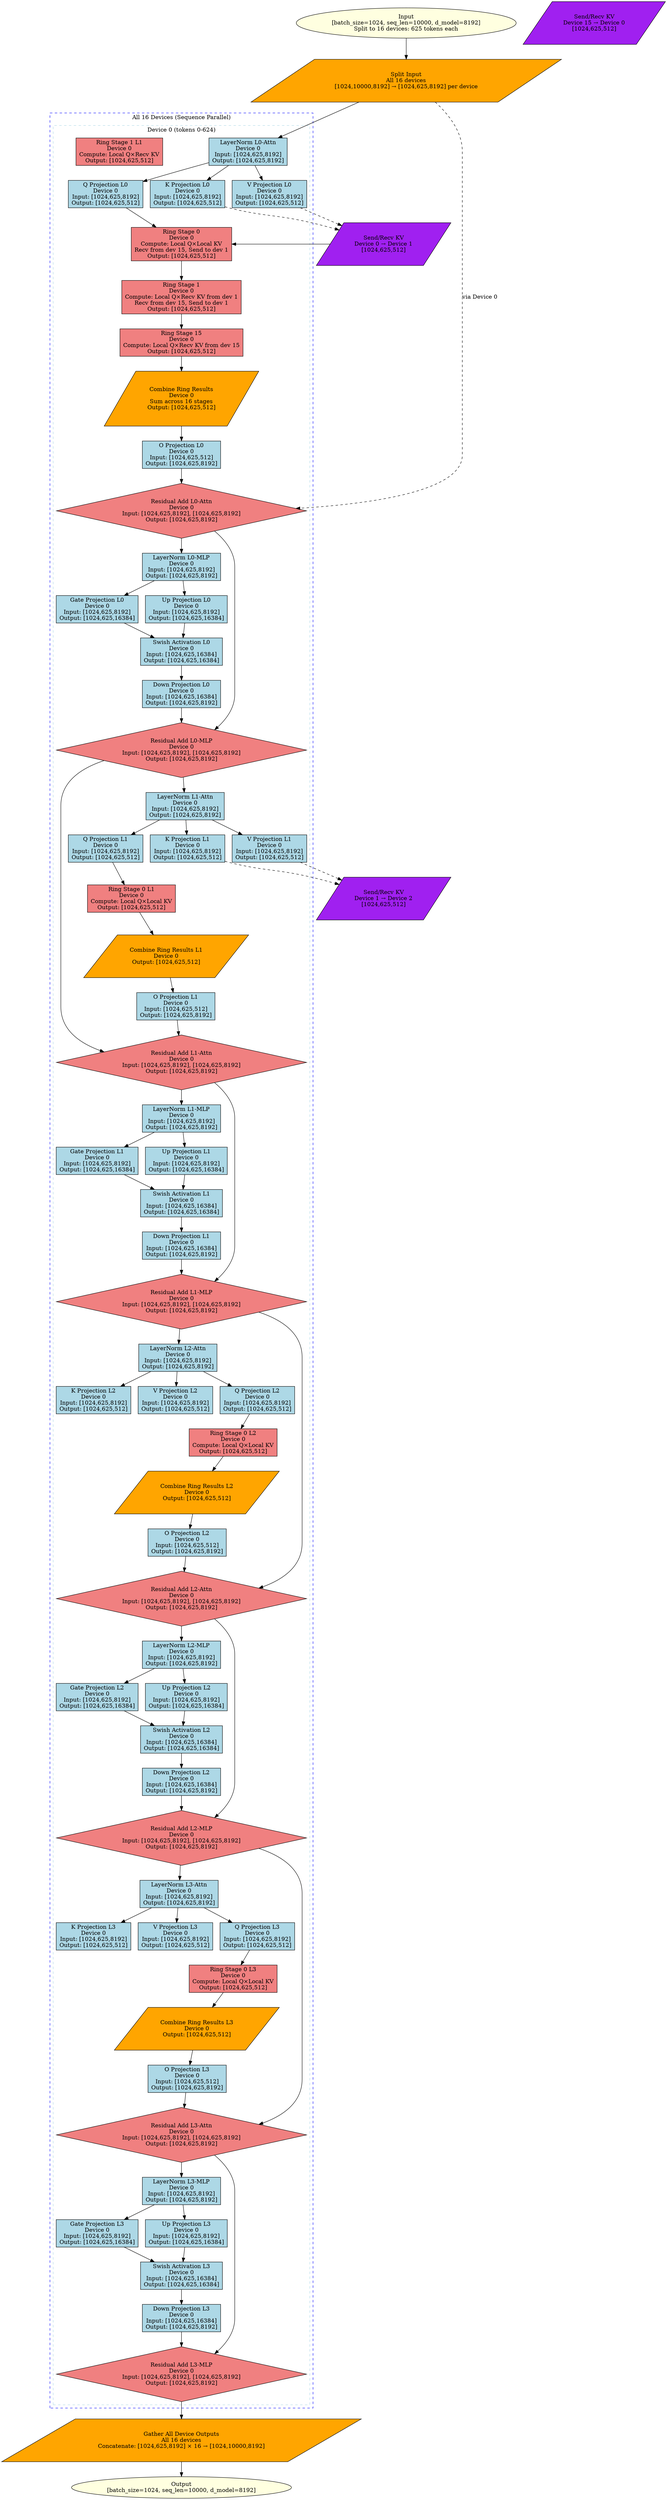 digraph proposed_ra_sp {
    comment="Ring Attention + Sequence Parallelism Deployment"
    rankdir=TB
    size="120,120"
    compound=true
    
    // Input distribution across devices
    input [label="Input\n[batch_size=1024, seq_len=10000, d_model=8192]\nSplit to 16 devices: 625 tokens each", shape=ellipse, style=filled, fillcolor=lightyellow]
    
    // Input split operation
    split_input [label="Split Input\nAll 16 devices\n[1024,10000,8192] → [1024,625,8192] per device", shape=parallelogram, style=filled, fillcolor=orange]
    
    // All 16 devices - each device processes its sequence segment
    subgraph cluster_all_devices {
        label="All 16 Devices (Sequence Parallel)"
        style=dashed
        color=blue
        
        // Device 0 (representative for all devices)
        subgraph cluster_device_0 {
            label="Device 0 (tokens 0-624)"
            style=dashed
            color=lightblue
            
            // Layer 0 - Attention with Ring Communication
            layernorm_0_attn [label="LayerNorm L0-Attn\nDevice 0\nInput: [1024,625,8192]\nOutput: [1024,625,8192]", shape=rectangle, style=filled, fillcolor=lightblue]
            q_proj_0 [label="Q Projection L0\nDevice 0\nInput: [1024,625,8192]\nOutput: [1024,625,512]", shape=rectangle, style=filled, fillcolor=lightblue]
            k_proj_0 [label="K Projection L0\nDevice 0\nInput: [1024,625,8192]\nOutput: [1024,625,512]", shape=rectangle, style=filled, fillcolor=lightblue]
            v_proj_0 [label="V Projection L0\nDevice 0\nInput: [1024,625,8192]\nOutput: [1024,625,512]", shape=rectangle, style=filled, fillcolor=lightblue]
            
            // Ring attention stages
            ring_stage_0 [label="Ring Stage 0\nDevice 0\nCompute: Local Q×Local KV\nRecv from dev 15, Send to dev 1\nOutput: [1024,625,512]", shape=rectangle, style=filled, fillcolor=lightcoral]
            ring_stage_1 [label="Ring Stage 1\nDevice 0\nCompute: Local Q×Recv KV from dev 1\nRecv from dev 15, Send to dev 1\nOutput: [1024,625,512]", shape=rectangle, style=filled, fillcolor=lightcoral]
            ring_stage_15 [label="Ring Stage 15\nDevice 0\nCompute: Local Q×Recv KV from dev 15\nOutput: [1024,625,512]", shape=rectangle, style=filled, fillcolor=lightcoral]
            
            // Combine ring results
            ring_combine [label="Combine Ring Results\nDevice 0\nSum across 16 stages\nOutput: [1024,625,512]", shape=parallelogram, style=filled, fillcolor=orange]
            
            o_proj_0 [label="O Projection L0\nDevice 0\nInput: [1024,625,512]\nOutput: [1024,625,8192]", shape=rectangle, style=filled, fillcolor=lightblue]
            residual_0_attn [label="Residual Add L0-Attn\nDevice 0\nInput: [1024,625,8192], [1024,625,8192]\nOutput: [1024,625,8192]", shape=diamond, style=filled, fillcolor=lightcoral]
            
            // Layer 0 - MLP (local to each device)
            layernorm_0_mlp [label="LayerNorm L0-MLP\nDevice 0\nInput: [1024,625,8192]\nOutput: [1024,625,8192]", shape=rectangle, style=filled, fillcolor=lightblue]
            gate_proj_0 [label="Gate Projection L0\nDevice 0\nInput: [1024,625,8192]\nOutput: [1024,625,16384]", shape=rectangle, style=filled, fillcolor=lightblue]
            up_proj_0 [label="Up Projection L0\nDevice 0\nInput: [1024,625,8192]\nOutput: [1024,625,16384]", shape=rectangle, style=filled, fillcolor=lightblue]
            mlp_activation_0 [label="Swish Activation L0\nDevice 0\nInput: [1024,625,16384]\nOutput: [1024,625,16384]", shape=rectangle, style=filled, fillcolor=lightblue]
            down_proj_0 [label="Down Projection L0\nDevice 0\nInput: [1024,625,16384]\nOutput: [1024,625,8192]", shape=rectangle, style=filled, fillcolor=lightblue]
            residual_0_mlp [label="Residual Add L0-MLP\nDevice 0\nInput: [1024,625,8192], [1024,625,8192]\nOutput: [1024,625,8192]", shape=diamond, style=filled, fillcolor=lightcoral]
            
            // Layer 1 - Attention
            layernorm_1_attn [label="LayerNorm L1-Attn\nDevice 0\nInput: [1024,625,8192]\nOutput: [1024,625,8192]", shape=rectangle, style=filled, fillcolor=lightblue]
            q_proj_1 [label="Q Projection L1\nDevice 0\nInput: [1024,625,8192]\nOutput: [1024,625,512]", shape=rectangle, style=filled, fillcolor=lightblue]
            k_proj_1 [label="K Projection L1\nDevice 0\nInput: [1024,625,8192]\nOutput: [1024,625,512]", shape=rectangle, style=filled, fillcolor=lightblue]
            v_proj_1 [label="V Projection L1\nDevice 0\nInput: [1024,625,8192]\nOutput: [1024,625,512]", shape=rectangle, style=filled, fillcolor=lightblue]
            
            // Ring attention for layer 1
            ring_stage_16 [label="Ring Stage 0 L1\nDevice 0\nCompute: Local Q×Local KV\nOutput: [1024,625,512]", shape=rectangle, style=filled, fillcolor=lightcoral]
            ring_stage_17 [label="Ring Stage 1 L1\nDevice 0\nCompute: Local Q×Recv KV\nOutput: [1024,625,512]", shape=rectangle, style=filled, fillcolor=lightcoral]
            ring_combine_1 [label="Combine Ring Results L1\nDevice 0\nOutput: [1024,625,512]", shape=parallelogram, style=filled, fillcolor=orange]
            
            o_proj_1 [label="O Projection L1\nDevice 0\nInput: [1024,625,512]\nOutput: [1024,625,8192]", shape=rectangle, style=filled, fillcolor=lightblue]
            residual_1_attn [label="Residual Add L1-Attn\nDevice 0\nInput: [1024,625,8192], [1024,625,8192]\nOutput: [1024,625,8192]", shape=diamond, style=filled, fillcolor=lightcoral]
            
            // Layer 1 - MLP
            layernorm_1_mlp [label="LayerNorm L1-MLP\nDevice 0\nInput: [1024,625,8192]\nOutput: [1024,625,8192]", shape=rectangle, style=filled, fillcolor=lightblue]
            gate_proj_1 [label="Gate Projection L1\nDevice 0\nInput: [1024,625,8192]\nOutput: [1024,625,16384]", shape=rectangle, style=filled, fillcolor=lightblue]
            up_proj_1 [label="Up Projection L1\nDevice 0\nInput: [1024,625,8192]\nOutput: [1024,625,16384]", shape=rectangle, style=filled, fillcolor=lightblue]
            mlp_activation_1 [label="Swish Activation L1\nDevice 0\nInput: [1024,625,16384]\nOutput: [1024,625,16384]", shape=rectangle, style=filled, fillcolor=lightblue]
            down_proj_1 [label="Down Projection L1\nDevice 0\nInput: [1024,625,16384]\nOutput: [1024,625,8192]", shape=rectangle, style=filled, fillcolor=lightblue]
            residual_1_mlp [label="Residual Add L1-MLP\nDevice 0\nInput: [1024,625,8192], [1024,625,8192]\nOutput: [1024,625,8192]", shape=diamond, style=filled, fillcolor=lightcoral]
            
            // Layer 2 - Attention (same pattern)
            layernorm_2_attn [label="LayerNorm L2-Attn\nDevice 0\nInput: [1024,625,8192]\nOutput: [1024,625,8192]", shape=rectangle, style=filled, fillcolor=lightblue]
            q_proj_2 [label="Q Projection L2\nDevice 0\nInput: [1024,625,8192]\nOutput: [1024,625,512]", shape=rectangle, style=filled, fillcolor=lightblue]
            k_proj_2 [label="K Projection L2\nDevice 0\nInput: [1024,625,8192]\nOutput: [1024,625,512]", shape=rectangle, style=filled, fillcolor=lightblue]
            v_proj_2 [label="V Projection L2\nDevice 0\nInput: [1024,625,8192]\nOutput: [1024,625,512]", shape=rectangle, style=filled, fillcolor=lightblue]
            
            // Ring attention for layer 2
            ring_stage_32 [label="Ring Stage 0 L2\nDevice 0\nCompute: Local Q×Local KV\nOutput: [1024,625,512]", shape=rectangle, style=filled, fillcolor=lightcoral]
            ring_combine_2 [label="Combine Ring Results L2\nDevice 0\nOutput: [1024,625,512]", shape=parallelogram, style=filled, fillcolor=orange]
            
            o_proj_2 [label="O Projection L2\nDevice 0\nInput: [1024,625,512]\nOutput: [1024,625,8192]", shape=rectangle, style=filled, fillcolor=lightblue]
            residual_2_attn [label="Residual Add L2-Attn\nDevice 0\nInput: [1024,625,8192], [1024,625,8192]\nOutput: [1024,625,8192]", shape=diamond, style=filled, fillcolor=lightcoral]
            
            // Layer 2 - MLP
            layernorm_2_mlp [label="LayerNorm L2-MLP\nDevice 0\nInput: [1024,625,8192]\nOutput: [1024,625,8192]", shape=rectangle, style=filled, fillcolor=lightblue]
            gate_proj_2 [label="Gate Projection L2\nDevice 0\nInput: [1024,625,8192]\nOutput: [1024,625,16384]", shape=rectangle, style=filled, fillcolor=lightblue]
            up_proj_2 [label="Up Projection L2\nDevice 0\nInput: [1024,625,8192]\nOutput: [1024,625,16384]", shape=rectangle, style=filled, fillcolor=lightblue]
            mlp_activation_2 [label="Swish Activation L2\nDevice 0\nInput: [1024,625,16384]\nOutput: [1024,625,16384]", shape=rectangle, style=filled, fillcolor=lightblue]
            down_proj_2 [label="Down Projection L2\nDevice 0\nInput: [1024,625,16384]\nOutput: [1024,625,8192]", shape=rectangle, style=filled, fillcolor=lightblue]
            residual_2_mlp [label="Residual Add L2-MLP\nDevice 0\nInput: [1024,625,8192], [1024,625,8192]\nOutput: [1024,625,8192]", shape=diamond, style=filled, fillcolor=lightcoral]
            
            // Layer 3 - Attention
            layernorm_3_attn [label="LayerNorm L3-Attn\nDevice 0\nInput: [1024,625,8192]\nOutput: [1024,625,8192]", shape=rectangle, style=filled, fillcolor=lightblue]
            q_proj_3 [label="Q Projection L3\nDevice 0\nInput: [1024,625,8192]\nOutput: [1024,625,512]", shape=rectangle, style=filled, fillcolor=lightblue]
            k_proj_3 [label="K Projection L3\nDevice 0\nInput: [1024,625,8192]\nOutput: [1024,625,512]", shape=rectangle, style=filled, fillcolor=lightblue]
            v_proj_3 [label="V Projection L3\nDevice 0\nInput: [1024,625,8192]\nOutput: [1024,625,512]", shape=rectangle, style=filled, fillcolor=lightblue]
            
            // Ring attention for layer 3
            ring_stage_48 [label="Ring Stage 0 L3\nDevice 0\nCompute: Local Q×Local KV\nOutput: [1024,625,512]", shape=rectangle, style=filled, fillcolor=lightcoral]
            ring_combine_3 [label="Combine Ring Results L3\nDevice 0\nOutput: [1024,625,512]", shape=parallelogram, style=filled, fillcolor=orange]
            
            o_proj_3 [label="O Projection L3\nDevice 0\nInput: [1024,625,512]\nOutput: [1024,625,8192]", shape=rectangle, style=filled, fillcolor=lightblue]
            residual_3_attn [label="Residual Add L3-Attn\nDevice 0\nInput: [1024,625,8192], [1024,625,8192]\nOutput: [1024,625,8192]", shape=diamond, style=filled, fillcolor=lightcoral]
            
            // Layer 3 - MLP
            layernorm_3_mlp [label="LayerNorm L3-MLP\nDevice 0\nInput: [1024,625,8192]\nOutput: [1024,625,8192]", shape=rectangle, style=filled, fillcolor=lightblue]
            gate_proj_3 [label="Gate Projection L3\nDevice 0\nInput: [1024,625,8192]\nOutput: [1024,625,16384]", shape=rectangle, style=filled, fillcolor=lightblue]
            up_proj_3 [label="Up Projection L3\nDevice 0\nInput: [1024,625,8192]\nOutput: [1024,625,16384]", shape=rectangle, style=filled, fillcolor=lightblue]
            mlp_activation_3 [label="Swish Activation L3\nDevice 0\nInput: [1024,625,16384]\nOutput: [1024,625,16384]", shape=rectangle, style=filled, fillcolor=lightblue]
            down_proj_3 [label="Down Projection L3\nDevice 0\nInput: [1024,625,16384]\nOutput: [1024,625,8192]", shape=rectangle, style=filled, fillcolor=lightblue]
            residual_3_mlp [label="Residual Add L3-MLP\nDevice 0\nInput: [1024,625,8192], [1024,625,8192]\nOutput: [1024,625,8192]", shape=diamond, style=filled, fillcolor=lightcoral]
        }
    }
    
    // Communication nodes
    send_recv_0 [label="Send/Recv KV\nDevice 0 → Device 1\n[1024,625,512]", shape=parallelogram, style=filled, fillcolor=purple]
    send_recv_1 [label="Send/Recv KV\nDevice 1 → Device 2\n[1024,625,512]", shape=parallelogram, style=filled, fillcolor=purple]
    send_recv_15 [label="Send/Recv KV\nDevice 15 → Device 0\n[1024,625,512]", shape=parallelogram, style=filled, fillcolor=purple]
    
    // Gather final outputs
    gather_output [label="Gather All Device Outputs\nAll 16 devices\nConcatenate: [1024,625,8192] × 16 → [1024,10000,8192]", shape=parallelogram, style=filled, fillcolor=orange]
    
    // Final output
    output [label="Output\n[batch_size=1024, seq_len=10000, d_model=8192]", shape=ellipse, style=filled, fillcolor=lightyellow]
    
    // Connections - simplified for clarity on Device 0
    input -> split_input
    split_input -> layernorm_0_attn
    
    // Layer 0 - Attention
    layernorm_0_attn -> q_proj_0
    layernorm_0_attn -> k_proj_0
    layernorm_0_attn -> v_proj_0
    k_proj_0 -> send_recv_0 [style=dashed]
    v_proj_0 -> send_recv_0 [style=dashed]
    
    q_proj_0 -> ring_stage_0
    send_recv_0 -> ring_stage_0
    ring_stage_0 -> ring_stage_1
    ring_stage_1 -> ring_stage_15
    ring_stage_15 -> ring_combine
    
    ring_combine -> o_proj_0
    o_proj_0 -> residual_0_attn
    split_input -> residual_0_attn [style=dashed, label="via Device 0"]
    
    // Layer 0 - MLP
    residual_0_attn -> layernorm_0_mlp
    layernorm_0_mlp -> gate_proj_0
    layernorm_0_mlp -> up_proj_0
    gate_proj_0 -> mlp_activation_0
    up_proj_0 -> mlp_activation_0
    mlp_activation_0 -> down_proj_0
    down_proj_0 -> residual_0_mlp
    residual_0_attn -> residual_0_mlp
    
    // Layer 1 - Attention
    residual_0_mlp -> layernorm_1_attn
    layernorm_1_attn -> q_proj_1
    layernorm_1_attn -> k_proj_1
    layernorm_1_attn -> v_proj_1
    q_proj_1 -> ring_stage_16
    k_proj_1 -> send_recv_1 [style=dashed]
    v_proj_1 -> send_recv_1 [style=dashed]
    
    ring_stage_16 -> ring_combine_1
    ring_combine_1 -> o_proj_1
    o_proj_1 -> residual_1_attn
    residual_0_mlp -> residual_1_attn
    
    // Layer 1 - MLP
    residual_1_attn -> layernorm_1_mlp
    layernorm_1_mlp -> gate_proj_1
    layernorm_1_mlp -> up_proj_1
    gate_proj_1 -> mlp_activation_1
    up_proj_1 -> mlp_activation_1
    mlp_activation_1 -> down_proj_1
    down_proj_1 -> residual_1_mlp
    residual_1_attn -> residual_1_mlp
    
    // Layer 2 - Attention
    residual_1_mlp -> layernorm_2_attn
    layernorm_2_attn -> q_proj_2
    layernorm_2_attn -> k_proj_2
    layernorm_2_attn -> v_proj_2
    q_proj_2 -> ring_stage_32
    ring_stage_32 -> ring_combine_2
    ring_combine_2 -> o_proj_2
    o_proj_2 -> residual_2_attn
    residual_1_mlp -> residual_2_attn
    
    // Layer 2 - MLP
    residual_2_attn -> layernorm_2_mlp
    layernorm_2_mlp -> gate_proj_2
    layernorm_2_mlp -> up_proj_2
    gate_proj_2 -> mlp_activation_2
    up_proj_2 -> mlp_activation_2
    mlp_activation_2 -> down_proj_2
    down_proj_2 -> residual_2_mlp
    residual_2_attn -> residual_2_mlp
    
    // Layer 3 - Attention
    residual_2_mlp -> layernorm_3_attn
    layernorm_3_attn -> q_proj_3
    layernorm_3_attn -> k_proj_3
    layernorm_3_attn -> v_proj_3
    q_proj_3 -> ring_stage_48
    ring_stage_48 -> ring_combine_3
    ring_combine_3 -> o_proj_3
    o_proj_3 -> residual_3_attn
    residual_2_mlp -> residual_3_attn
    
    // Layer 3 - MLP
    residual_3_attn -> layernorm_3_mlp
    layernorm_3_mlp -> gate_proj_3
    layernorm_3_mlp -> up_proj_3
    gate_proj_3 -> mlp_activation_3
    up_proj_3 -> mlp_activation_3
    mlp_activation_3 -> down_proj_3
    down_proj_3 -> residual_3_mlp
    residual_3_attn -> residual_3_mlp
    
    // Final gather
    residual_3_mlp -> gather_output
    gather_output -> output
}